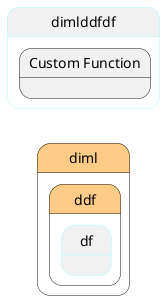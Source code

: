 @startuml
left to right direction


state "diml" as diml #ffcc88 {
state "ddf" as dimlddf #ffcc88 {
state "df" as dimlddfdf ##aaffff {
}
}
}


state "dimlddfdf" as pstatename ##aaffff {
    state "Custom Function" as dffunction {
    }
}





@enduml
